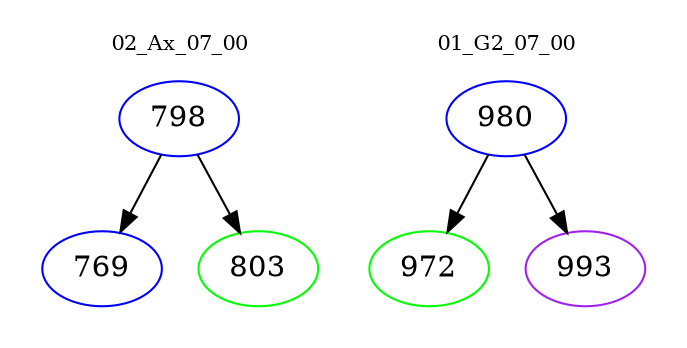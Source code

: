 digraph{
subgraph cluster_0 {
color = white
label = "02_Ax_07_00";
fontsize=10;
T0_798 [label="798", color="blue"]
T0_798 -> T0_769 [color="black"]
T0_769 [label="769", color="blue"]
T0_798 -> T0_803 [color="black"]
T0_803 [label="803", color="green"]
}
subgraph cluster_1 {
color = white
label = "01_G2_07_00";
fontsize=10;
T1_980 [label="980", color="blue"]
T1_980 -> T1_972 [color="black"]
T1_972 [label="972", color="green"]
T1_980 -> T1_993 [color="black"]
T1_993 [label="993", color="purple"]
}
}
